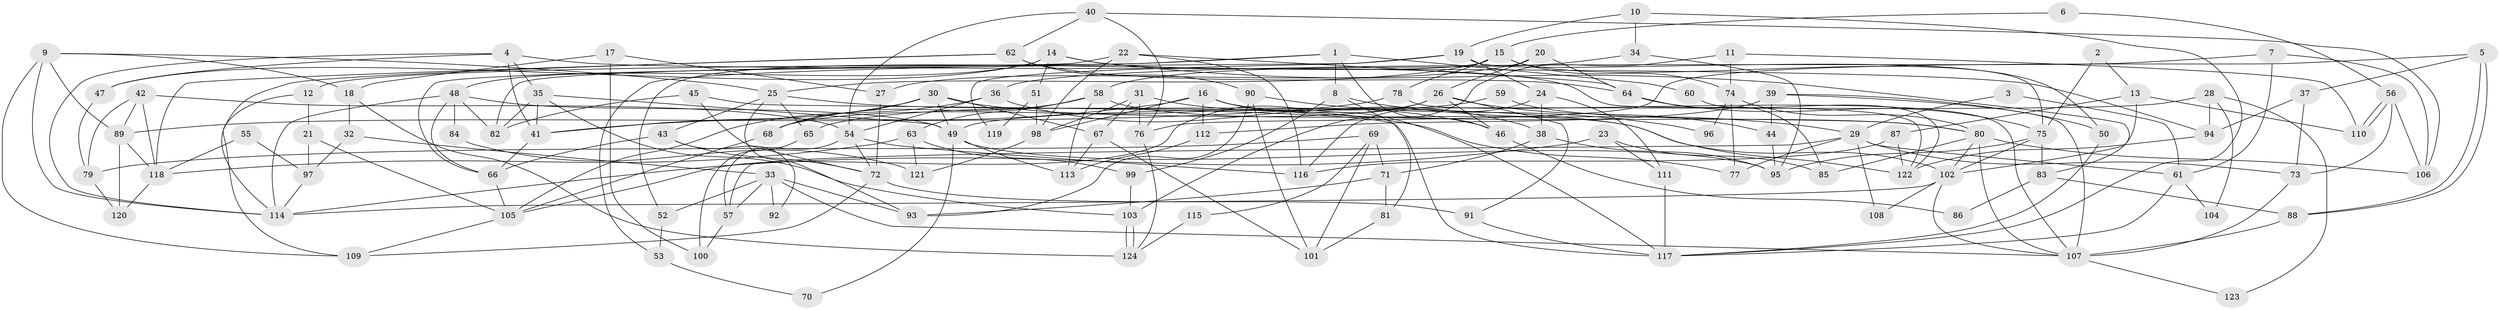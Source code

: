 // coarse degree distribution, {16: 0.02702702702702703, 8: 0.13513513513513514, 13: 0.08108108108108109, 6: 0.13513513513513514, 11: 0.02702702702702703, 5: 0.10810810810810811, 12: 0.02702702702702703, 9: 0.05405405405405406, 4: 0.13513513513513514, 10: 0.05405405405405406, 17: 0.02702702702702703, 3: 0.05405405405405406, 2: 0.08108108108108109, 14: 0.02702702702702703, 7: 0.02702702702702703}
// Generated by graph-tools (version 1.1) at 2025/18/03/04/25 18:18:42]
// undirected, 124 vertices, 248 edges
graph export_dot {
graph [start="1"]
  node [color=gray90,style=filled];
  1;
  2;
  3;
  4;
  5;
  6;
  7;
  8;
  9;
  10;
  11;
  12;
  13;
  14;
  15;
  16;
  17;
  18;
  19;
  20;
  21;
  22;
  23;
  24;
  25;
  26;
  27;
  28;
  29;
  30;
  31;
  32;
  33;
  34;
  35;
  36;
  37;
  38;
  39;
  40;
  41;
  42;
  43;
  44;
  45;
  46;
  47;
  48;
  49;
  50;
  51;
  52;
  53;
  54;
  55;
  56;
  57;
  58;
  59;
  60;
  61;
  62;
  63;
  64;
  65;
  66;
  67;
  68;
  69;
  70;
  71;
  72;
  73;
  74;
  75;
  76;
  77;
  78;
  79;
  80;
  81;
  82;
  83;
  84;
  85;
  86;
  87;
  88;
  89;
  90;
  91;
  92;
  93;
  94;
  95;
  96;
  97;
  98;
  99;
  100;
  101;
  102;
  103;
  104;
  105;
  106;
  107;
  108;
  109;
  110;
  111;
  112;
  113;
  114;
  115;
  116;
  117;
  118;
  119;
  120;
  121;
  122;
  123;
  124;
  1 -- 46;
  1 -- 8;
  1 -- 12;
  1 -- 53;
  1 -- 60;
  2 -- 75;
  2 -- 13;
  3 -- 61;
  3 -- 29;
  4 -- 41;
  4 -- 114;
  4 -- 35;
  4 -- 47;
  4 -- 94;
  5 -- 76;
  5 -- 88;
  5 -- 88;
  5 -- 37;
  6 -- 56;
  6 -- 15;
  7 -- 106;
  7 -- 61;
  7 -- 36;
  8 -- 99;
  8 -- 29;
  8 -- 81;
  9 -- 114;
  9 -- 89;
  9 -- 18;
  9 -- 25;
  9 -- 109;
  10 -- 117;
  10 -- 19;
  10 -- 34;
  11 -- 74;
  11 -- 103;
  11 -- 110;
  12 -- 109;
  12 -- 21;
  13 -- 110;
  13 -- 102;
  13 -- 87;
  14 -- 48;
  14 -- 122;
  14 -- 47;
  14 -- 51;
  14 -- 83;
  15 -- 78;
  15 -- 25;
  15 -- 50;
  15 -- 52;
  15 -- 74;
  16 -- 117;
  16 -- 41;
  16 -- 80;
  16 -- 98;
  16 -- 112;
  17 -- 18;
  17 -- 27;
  17 -- 100;
  18 -- 124;
  18 -- 32;
  19 -- 66;
  19 -- 75;
  19 -- 24;
  19 -- 119;
  20 -- 26;
  20 -- 64;
  20 -- 27;
  21 -- 105;
  21 -- 97;
  22 -- 116;
  22 -- 82;
  22 -- 64;
  22 -- 98;
  23 -- 85;
  23 -- 114;
  23 -- 111;
  24 -- 38;
  24 -- 111;
  24 -- 116;
  25 -- 102;
  25 -- 43;
  25 -- 65;
  25 -- 93;
  26 -- 68;
  26 -- 105;
  26 -- 44;
  26 -- 46;
  26 -- 91;
  27 -- 72;
  28 -- 49;
  28 -- 94;
  28 -- 104;
  28 -- 123;
  29 -- 73;
  29 -- 77;
  29 -- 57;
  29 -- 61;
  29 -- 108;
  30 -- 67;
  30 -- 49;
  30 -- 41;
  30 -- 68;
  30 -- 77;
  31 -- 98;
  31 -- 67;
  31 -- 38;
  31 -- 76;
  32 -- 33;
  32 -- 97;
  33 -- 93;
  33 -- 107;
  33 -- 52;
  33 -- 57;
  33 -- 92;
  34 -- 58;
  34 -- 95;
  35 -- 41;
  35 -- 49;
  35 -- 82;
  35 -- 103;
  36 -- 105;
  36 -- 46;
  36 -- 54;
  37 -- 94;
  37 -- 73;
  38 -- 95;
  38 -- 71;
  39 -- 107;
  39 -- 44;
  39 -- 50;
  39 -- 112;
  40 -- 54;
  40 -- 62;
  40 -- 76;
  40 -- 106;
  41 -- 66;
  42 -- 54;
  42 -- 118;
  42 -- 79;
  42 -- 89;
  43 -- 72;
  43 -- 66;
  43 -- 92;
  44 -- 95;
  45 -- 72;
  45 -- 117;
  45 -- 82;
  46 -- 86;
  47 -- 79;
  48 -- 82;
  48 -- 49;
  48 -- 66;
  48 -- 84;
  48 -- 114;
  49 -- 95;
  49 -- 70;
  49 -- 113;
  50 -- 117;
  51 -- 98;
  51 -- 119;
  52 -- 53;
  53 -- 70;
  54 -- 57;
  54 -- 72;
  54 -- 116;
  55 -- 118;
  55 -- 97;
  56 -- 106;
  56 -- 110;
  56 -- 110;
  56 -- 73;
  57 -- 100;
  58 -- 68;
  58 -- 113;
  58 -- 63;
  58 -- 122;
  59 -- 80;
  59 -- 65;
  60 -- 122;
  61 -- 117;
  61 -- 104;
  62 -- 114;
  62 -- 64;
  62 -- 90;
  62 -- 118;
  63 -- 118;
  63 -- 99;
  63 -- 121;
  64 -- 75;
  64 -- 85;
  65 -- 100;
  66 -- 105;
  67 -- 101;
  67 -- 113;
  68 -- 105;
  69 -- 79;
  69 -- 71;
  69 -- 101;
  69 -- 115;
  71 -- 81;
  71 -- 93;
  72 -- 91;
  72 -- 109;
  73 -- 107;
  74 -- 80;
  74 -- 77;
  74 -- 96;
  75 -- 102;
  75 -- 83;
  75 -- 95;
  76 -- 124;
  78 -- 107;
  78 -- 89;
  79 -- 120;
  80 -- 102;
  80 -- 85;
  80 -- 106;
  80 -- 107;
  81 -- 101;
  83 -- 88;
  83 -- 86;
  84 -- 121;
  87 -- 116;
  87 -- 122;
  88 -- 107;
  89 -- 120;
  89 -- 118;
  90 -- 93;
  90 -- 96;
  90 -- 101;
  91 -- 117;
  94 -- 122;
  97 -- 114;
  98 -- 121;
  99 -- 103;
  102 -- 114;
  102 -- 107;
  102 -- 108;
  103 -- 124;
  103 -- 124;
  105 -- 109;
  107 -- 123;
  111 -- 117;
  112 -- 113;
  115 -- 124;
  118 -- 120;
}
